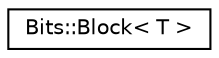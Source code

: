 digraph "Graphical Class Hierarchy"
{
  edge [fontname="Helvetica",fontsize="10",labelfontname="Helvetica",labelfontsize="10"];
  node [fontname="Helvetica",fontsize="10",shape=record];
  rankdir="LR";
  Node1 [label="Bits::Block\< T \>",height=0.2,width=0.4,color="black", fillcolor="white", style="filled",URL="$class_bits_1_1_block.html"];
}
